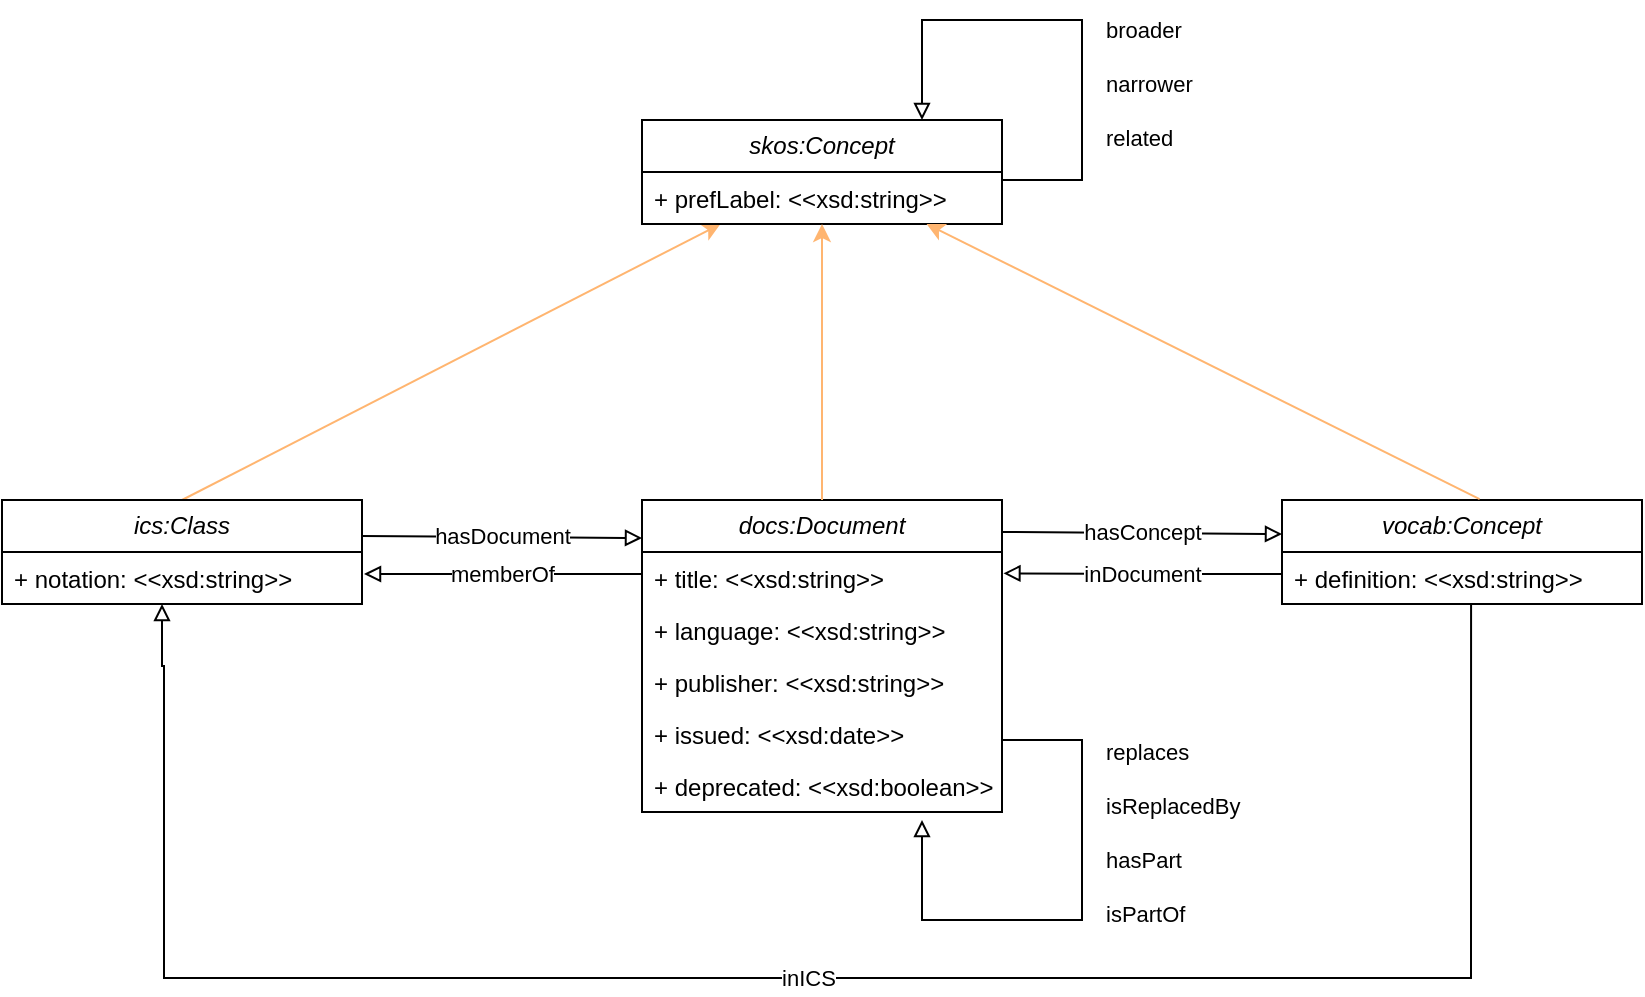<mxfile version="21.7.2" type="device">
  <diagram name="Pagina-1" id="xpztM5f_pi8wm7y8aDso">
    <mxGraphModel dx="1391" dy="1654" grid="1" gridSize="10" guides="1" tooltips="1" connect="1" arrows="1" fold="1" page="1" pageScale="1" pageWidth="850" pageHeight="1100" math="0" shadow="0">
      <root>
        <mxCell id="0" />
        <mxCell id="1" parent="0" />
        <mxCell id="3jA4T_E-AxmOKRRC3q80-51" style="edgeStyle=none;rounded=0;orthogonalLoop=1;jettySize=auto;html=1;exitX=0.5;exitY=0;exitDx=0;exitDy=0;fillColor=#FFCC99;strokeColor=#FFB570;" parent="1" source="3jA4T_E-AxmOKRRC3q80-7" target="3jA4T_E-AxmOKRRC3q80-15" edge="1">
          <mxGeometry relative="1" as="geometry">
            <mxPoint x="429.82" y="109.428" as="targetPoint" />
          </mxGeometry>
        </mxCell>
        <mxCell id="3jA4T_E-AxmOKRRC3q80-7" value="&lt;i&gt;ics:Class&lt;/i&gt;" style="swimlane;fontStyle=0;childLayout=stackLayout;horizontal=1;startSize=26;fillColor=none;horizontalStack=0;resizeParent=1;resizeParentMax=0;resizeLast=0;collapsible=1;marginBottom=0;whiteSpace=wrap;html=1;" parent="1" vertex="1">
          <mxGeometry x="20" y="200" width="180" height="52" as="geometry">
            <mxRectangle x="20" y="200" width="100" height="30" as="alternateBounds" />
          </mxGeometry>
        </mxCell>
        <mxCell id="3jA4T_E-AxmOKRRC3q80-37" value="+ notation: &amp;lt;&amp;lt;xsd:string&amp;gt;&amp;gt;" style="text;strokeColor=none;fillColor=none;align=left;verticalAlign=top;spacingLeft=4;spacingRight=4;overflow=hidden;rotatable=0;points=[[0,0.5],[1,0.5]];portConstraint=eastwest;whiteSpace=wrap;html=1;" parent="3jA4T_E-AxmOKRRC3q80-7" vertex="1">
          <mxGeometry y="26" width="180" height="26" as="geometry" />
        </mxCell>
        <mxCell id="3jA4T_E-AxmOKRRC3q80-15" value="&lt;i&gt;skos:Concept&lt;/i&gt;" style="swimlane;fontStyle=0;childLayout=stackLayout;horizontal=1;startSize=26;fillColor=none;horizontalStack=0;resizeParent=1;resizeParentMax=0;resizeLast=0;collapsible=1;marginBottom=0;whiteSpace=wrap;html=1;" parent="1" vertex="1">
          <mxGeometry x="340" y="10" width="180" height="52" as="geometry">
            <mxRectangle x="110" y="60" width="100" height="30" as="alternateBounds" />
          </mxGeometry>
        </mxCell>
        <mxCell id="3jA4T_E-AxmOKRRC3q80-16" value="+ prefLabel: &amp;lt;&amp;lt;xsd:string&amp;gt;&amp;gt;" style="text;strokeColor=none;fillColor=none;align=left;verticalAlign=top;spacingLeft=4;spacingRight=4;overflow=hidden;rotatable=0;points=[[0,0.5],[1,0.5]];portConstraint=eastwest;whiteSpace=wrap;html=1;" parent="3jA4T_E-AxmOKRRC3q80-15" vertex="1">
          <mxGeometry y="26" width="180" height="26" as="geometry" />
        </mxCell>
        <mxCell id="_2NLz3mNn9JSnbvIPV1x-2" style="edgeStyle=orthogonalEdgeStyle;rounded=0;orthogonalLoop=1;jettySize=auto;elbow=vertical;html=1;endArrow=block;endFill=0;exitX=1;exitY=-0.018;exitDx=0;exitDy=0;exitPerimeter=0;" edge="1" parent="3jA4T_E-AxmOKRRC3q80-15">
          <mxGeometry relative="1" as="geometry">
            <mxPoint x="140" as="targetPoint" />
            <mxPoint x="180" y="35.532" as="sourcePoint" />
            <Array as="points">
              <mxPoint x="180" y="30" />
              <mxPoint x="220" y="30" />
              <mxPoint x="220" y="-50" />
              <mxPoint x="140" y="-50" />
            </Array>
          </mxGeometry>
        </mxCell>
        <mxCell id="3jA4T_E-AxmOKRRC3q80-19" value="&lt;i&gt;docs:Document&lt;/i&gt;" style="swimlane;fontStyle=0;childLayout=stackLayout;horizontal=1;startSize=26;fillColor=none;horizontalStack=0;resizeParent=1;resizeParentMax=0;resizeLast=0;collapsible=1;marginBottom=0;whiteSpace=wrap;html=1;" parent="1" vertex="1">
          <mxGeometry x="340" y="200" width="180" height="156" as="geometry">
            <mxRectangle x="340" y="200" width="100" height="30" as="alternateBounds" />
          </mxGeometry>
        </mxCell>
        <mxCell id="3jA4T_E-AxmOKRRC3q80-21" value="+ title: &amp;lt;&amp;lt;xsd:string&amp;gt;&amp;gt;" style="text;strokeColor=none;fillColor=none;align=left;verticalAlign=top;spacingLeft=4;spacingRight=4;overflow=hidden;rotatable=0;points=[[0,0.5],[1,0.5]];portConstraint=eastwest;whiteSpace=wrap;html=1;" parent="3jA4T_E-AxmOKRRC3q80-19" vertex="1">
          <mxGeometry y="26" width="180" height="26" as="geometry" />
        </mxCell>
        <mxCell id="3jA4T_E-AxmOKRRC3q80-83" value="+ language: &amp;lt;&amp;lt;xsd:string&amp;gt;&amp;gt;" style="text;strokeColor=none;fillColor=none;align=left;verticalAlign=top;spacingLeft=4;spacingRight=4;overflow=hidden;rotatable=0;points=[[0,0.5],[1,0.5]];portConstraint=eastwest;whiteSpace=wrap;html=1;" parent="3jA4T_E-AxmOKRRC3q80-19" vertex="1">
          <mxGeometry y="52" width="180" height="26" as="geometry" />
        </mxCell>
        <mxCell id="3jA4T_E-AxmOKRRC3q80-81" value="+ publisher: &amp;lt;&amp;lt;xsd:string&amp;gt;&amp;gt;" style="text;strokeColor=none;fillColor=none;align=left;verticalAlign=top;spacingLeft=4;spacingRight=4;overflow=hidden;rotatable=0;points=[[0,0.5],[1,0.5]];portConstraint=eastwest;whiteSpace=wrap;html=1;" parent="3jA4T_E-AxmOKRRC3q80-19" vertex="1">
          <mxGeometry y="78" width="180" height="26" as="geometry" />
        </mxCell>
        <mxCell id="3jA4T_E-AxmOKRRC3q80-20" value="+ issued: &amp;lt;&amp;lt;xsd:date&amp;gt;&amp;gt;" style="text;strokeColor=none;fillColor=none;align=left;verticalAlign=top;spacingLeft=4;spacingRight=4;overflow=hidden;rotatable=0;points=[[0,0.5],[1,0.5]];portConstraint=eastwest;whiteSpace=wrap;html=1;" parent="3jA4T_E-AxmOKRRC3q80-19" vertex="1">
          <mxGeometry y="104" width="180" height="26" as="geometry" />
        </mxCell>
        <mxCell id="3jA4T_E-AxmOKRRC3q80-86" value="+ deprecated: &amp;lt;&amp;lt;xsd:boolean&amp;gt;&amp;gt;" style="text;strokeColor=none;fillColor=none;align=left;verticalAlign=top;spacingLeft=4;spacingRight=4;overflow=hidden;rotatable=0;points=[[0,0.5],[1,0.5]];portConstraint=eastwest;whiteSpace=wrap;html=1;" parent="3jA4T_E-AxmOKRRC3q80-19" vertex="1">
          <mxGeometry y="130" width="180" height="26" as="geometry" />
        </mxCell>
        <mxCell id="_2NLz3mNn9JSnbvIPV1x-6" style="edgeStyle=orthogonalEdgeStyle;rounded=0;orthogonalLoop=1;jettySize=auto;elbow=vertical;html=1;endArrow=block;endFill=0;exitX=1;exitY=0.5;exitDx=0;exitDy=0;" edge="1" parent="3jA4T_E-AxmOKRRC3q80-19" source="3jA4T_E-AxmOKRRC3q80-20">
          <mxGeometry relative="1" as="geometry">
            <mxPoint x="140" y="160" as="targetPoint" />
            <mxPoint x="170" y="210" as="sourcePoint" />
            <Array as="points">
              <mxPoint x="180" y="120" />
              <mxPoint x="220" y="120" />
              <mxPoint x="220" y="210" />
              <mxPoint x="140" y="210" />
              <mxPoint x="140" y="160" />
            </Array>
          </mxGeometry>
        </mxCell>
        <mxCell id="3jA4T_E-AxmOKRRC3q80-23" value="&lt;i&gt;vocab:Concept&lt;/i&gt;" style="swimlane;fontStyle=0;childLayout=stackLayout;horizontal=1;startSize=26;fillColor=none;horizontalStack=0;resizeParent=1;resizeParentMax=0;resizeLast=0;collapsible=1;marginBottom=0;whiteSpace=wrap;html=1;" parent="1" vertex="1">
          <mxGeometry x="660" y="200" width="180" height="52" as="geometry">
            <mxRectangle x="110" y="60" width="100" height="30" as="alternateBounds" />
          </mxGeometry>
        </mxCell>
        <mxCell id="3jA4T_E-AxmOKRRC3q80-25" value="+ definition: &amp;lt;&amp;lt;xsd:string&amp;gt;&amp;gt;" style="text;strokeColor=none;fillColor=none;align=left;verticalAlign=top;spacingLeft=4;spacingRight=4;overflow=hidden;rotatable=0;points=[[0,0.5],[1,0.5]];portConstraint=eastwest;whiteSpace=wrap;html=1;" parent="3jA4T_E-AxmOKRRC3q80-23" vertex="1">
          <mxGeometry y="26" width="180" height="26" as="geometry" />
        </mxCell>
        <mxCell id="3jA4T_E-AxmOKRRC3q80-28" value="hasConcept" style="endArrow=block;endFill=0;html=1;rounded=0;exitX=1;exitY=0.5;exitDx=0;exitDy=0;" parent="1" edge="1">
          <mxGeometry width="160" relative="1" as="geometry">
            <mxPoint x="520" y="216" as="sourcePoint" />
            <mxPoint x="660" y="217" as="targetPoint" />
            <mxPoint as="offset" />
          </mxGeometry>
        </mxCell>
        <mxCell id="3jA4T_E-AxmOKRRC3q80-29" value="inDocument" style="endArrow=block;endFill=0;html=1;rounded=0;entryX=1.004;entryY=1.064;entryDx=0;entryDy=0;entryPerimeter=0;" parent="1" edge="1">
          <mxGeometry x="0.005" width="160" relative="1" as="geometry">
            <mxPoint x="660" y="237" as="sourcePoint" />
            <mxPoint x="520.72" y="236.664" as="targetPoint" />
            <Array as="points">
              <mxPoint x="600" y="237" />
            </Array>
            <mxPoint as="offset" />
          </mxGeometry>
        </mxCell>
        <mxCell id="3jA4T_E-AxmOKRRC3q80-32" value="hasDocument" style="endArrow=block;endFill=0;html=1;rounded=0;exitX=1;exitY=0.5;exitDx=0;exitDy=0;" parent="1" edge="1">
          <mxGeometry width="160" relative="1" as="geometry">
            <mxPoint x="200" y="218" as="sourcePoint" />
            <mxPoint x="340" y="219" as="targetPoint" />
          </mxGeometry>
        </mxCell>
        <mxCell id="3jA4T_E-AxmOKRRC3q80-33" value="memberOf" style="endArrow=block;endFill=0;html=1;rounded=0;entryX=1.004;entryY=1.064;entryDx=0;entryDy=0;entryPerimeter=0;" parent="1" edge="1">
          <mxGeometry x="0.007" width="160" relative="1" as="geometry">
            <mxPoint x="340" y="237" as="sourcePoint" />
            <mxPoint x="201" y="237" as="targetPoint" />
            <mxPoint as="offset" />
          </mxGeometry>
        </mxCell>
        <mxCell id="3jA4T_E-AxmOKRRC3q80-54" style="edgeStyle=none;rounded=0;orthogonalLoop=1;jettySize=auto;html=1;exitX=0.5;exitY=0;exitDx=0;exitDy=0;fillColor=#FFCC99;strokeColor=#FFB570;" parent="1" source="3jA4T_E-AxmOKRRC3q80-19" target="3jA4T_E-AxmOKRRC3q80-16" edge="1">
          <mxGeometry relative="1" as="geometry">
            <mxPoint x="120" y="210" as="sourcePoint" />
            <mxPoint x="389" y="72" as="targetPoint" />
          </mxGeometry>
        </mxCell>
        <mxCell id="3jA4T_E-AxmOKRRC3q80-55" style="edgeStyle=none;rounded=0;orthogonalLoop=1;jettySize=auto;html=1;exitX=0.549;exitY=-0.009;exitDx=0;exitDy=0;fillColor=#FFCC99;strokeColor=#FFB570;exitPerimeter=0;" parent="1" source="3jA4T_E-AxmOKRRC3q80-23" target="3jA4T_E-AxmOKRRC3q80-15" edge="1">
          <mxGeometry relative="1" as="geometry">
            <mxPoint x="130" y="220" as="sourcePoint" />
            <mxPoint x="399" y="82" as="targetPoint" />
          </mxGeometry>
        </mxCell>
        <mxCell id="3jA4T_E-AxmOKRRC3q80-62" value="&lt;font style=&quot;font-size: 11px;&quot;&gt;isReplacedBy&lt;/font&gt;" style="text;html=1;align=left;verticalAlign=middle;resizable=0;points=[];autosize=1;strokeColor=none;fillColor=none;" parent="1" vertex="1">
          <mxGeometry x="570" y="338" width="90" height="30" as="geometry" />
        </mxCell>
        <mxCell id="3jA4T_E-AxmOKRRC3q80-69" value="&lt;font style=&quot;font-size: 11px;&quot;&gt;replaces&lt;/font&gt;" style="text;html=1;align=left;verticalAlign=middle;resizable=0;points=[];autosize=1;strokeColor=none;fillColor=none;" parent="1" vertex="1">
          <mxGeometry x="570" y="311" width="70" height="30" as="geometry" />
        </mxCell>
        <mxCell id="3jA4T_E-AxmOKRRC3q80-76" value="&lt;font style=&quot;font-size: 11px;&quot;&gt;isPartOf&lt;/font&gt;" style="text;html=1;align=left;verticalAlign=middle;resizable=0;points=[];autosize=1;strokeColor=none;fillColor=none;" parent="1" vertex="1">
          <mxGeometry x="570" y="392" width="60" height="30" as="geometry" />
        </mxCell>
        <mxCell id="3jA4T_E-AxmOKRRC3q80-77" value="&lt;font style=&quot;font-size: 11px;&quot;&gt;hasPart&lt;/font&gt;" style="text;html=1;align=left;verticalAlign=middle;resizable=0;points=[];autosize=1;strokeColor=none;fillColor=none;" parent="1" vertex="1">
          <mxGeometry x="570" y="365" width="60" height="30" as="geometry" />
        </mxCell>
        <mxCell id="_2NLz3mNn9JSnbvIPV1x-9" value="inICS" style="endArrow=block;endFill=0;html=1;rounded=0;exitX=0.528;exitY=1.124;exitDx=0;exitDy=0;exitPerimeter=0;edgeStyle=orthogonalEdgeStyle;" edge="1" parent="1">
          <mxGeometry x="0.007" width="160" relative="1" as="geometry">
            <mxPoint x="754.54" y="252.004" as="sourcePoint" />
            <mxPoint x="100" y="252" as="targetPoint" />
            <mxPoint as="offset" />
            <Array as="points">
              <mxPoint x="755" y="439" />
              <mxPoint x="101" y="439" />
              <mxPoint x="101" y="283" />
              <mxPoint x="100" y="283" />
            </Array>
          </mxGeometry>
        </mxCell>
        <mxCell id="_2NLz3mNn9JSnbvIPV1x-3" value="&lt;font style=&quot;font-size: 11px;&quot;&gt;broader&lt;/font&gt;" style="text;html=1;align=left;verticalAlign=middle;resizable=0;points=[];autosize=1;strokeColor=none;fillColor=none;" vertex="1" parent="1">
          <mxGeometry x="570" y="-50" width="60" height="30" as="geometry" />
        </mxCell>
        <mxCell id="_2NLz3mNn9JSnbvIPV1x-4" value="&lt;font style=&quot;font-size: 11px;&quot;&gt;narrower&lt;/font&gt;" style="text;html=1;align=left;verticalAlign=middle;resizable=0;points=[];autosize=1;strokeColor=none;fillColor=none;" vertex="1" parent="1">
          <mxGeometry x="570" y="-23" width="70" height="30" as="geometry" />
        </mxCell>
        <mxCell id="_2NLz3mNn9JSnbvIPV1x-5" value="&lt;font style=&quot;font-size: 11px;&quot;&gt;related&lt;/font&gt;" style="text;html=1;align=left;verticalAlign=middle;resizable=0;points=[];autosize=1;strokeColor=none;fillColor=none;" vertex="1" parent="1">
          <mxGeometry x="570" y="4" width="60" height="30" as="geometry" />
        </mxCell>
      </root>
    </mxGraphModel>
  </diagram>
</mxfile>
